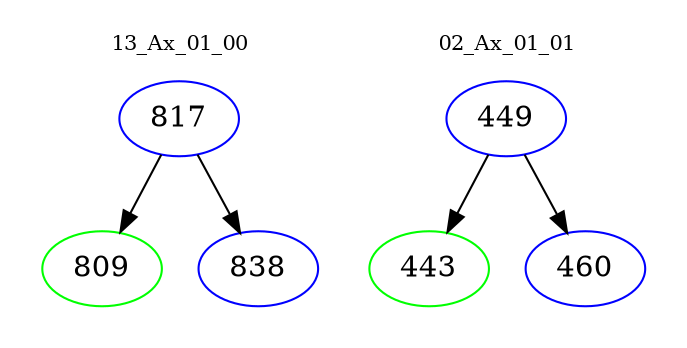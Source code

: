 digraph{
subgraph cluster_0 {
color = white
label = "13_Ax_01_00";
fontsize=10;
T0_817 [label="817", color="blue"]
T0_817 -> T0_809 [color="black"]
T0_809 [label="809", color="green"]
T0_817 -> T0_838 [color="black"]
T0_838 [label="838", color="blue"]
}
subgraph cluster_1 {
color = white
label = "02_Ax_01_01";
fontsize=10;
T1_449 [label="449", color="blue"]
T1_449 -> T1_443 [color="black"]
T1_443 [label="443", color="green"]
T1_449 -> T1_460 [color="black"]
T1_460 [label="460", color="blue"]
}
}
